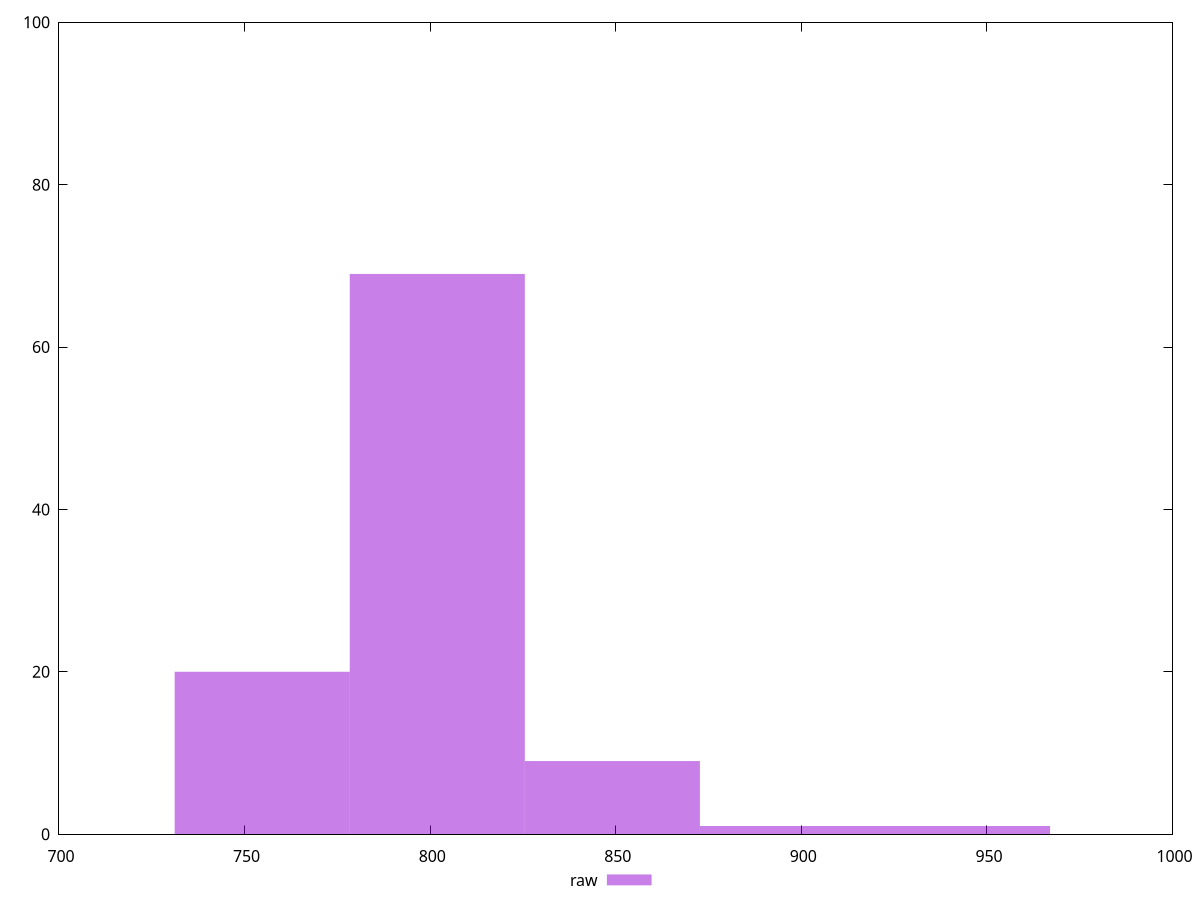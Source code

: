 reset
set terminal svg size 640, 490 enhanced background rgb 'white'
set output "report_00007_2020-12-11T15:55:29.892Z/mainthread-work-breakdown/samples/pages+cached+noadtech/raw/histogram.svg"

$raw <<EOF
801.9174785713042 69
754.7458621847569 20
849.0890949578516 9
896.2607113443988 1
943.4323277309461 1
EOF

set key outside below
set boxwidth 47.171616386547306
set yrange [0:100]
set style fill transparent solid 0.5 noborder

plot \
  $raw title "raw" with boxes, \


reset